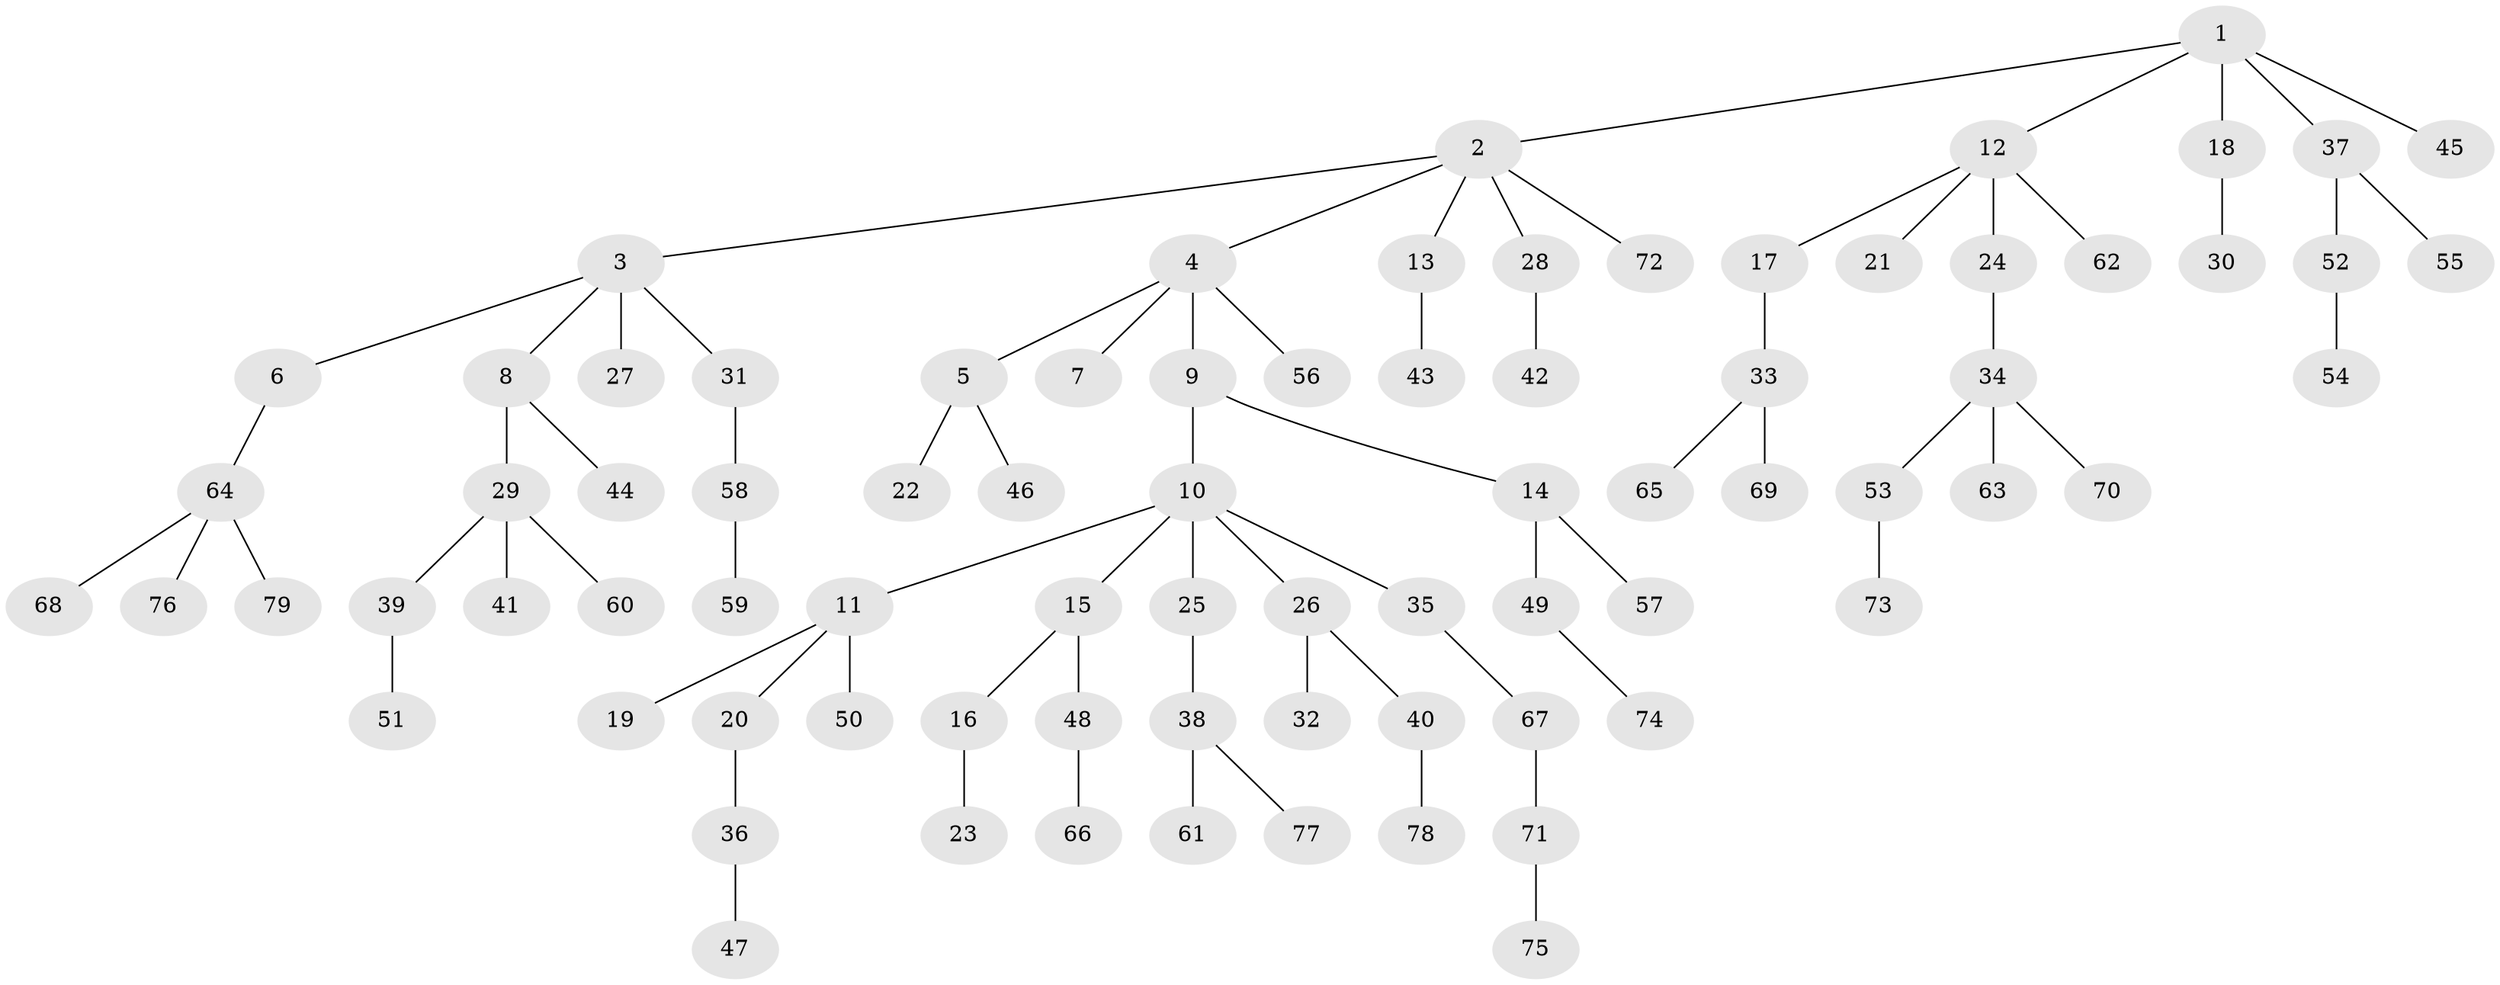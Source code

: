 // Generated by graph-tools (version 1.1) at 2025/15/03/09/25 04:15:33]
// undirected, 79 vertices, 78 edges
graph export_dot {
graph [start="1"]
  node [color=gray90,style=filled];
  1;
  2;
  3;
  4;
  5;
  6;
  7;
  8;
  9;
  10;
  11;
  12;
  13;
  14;
  15;
  16;
  17;
  18;
  19;
  20;
  21;
  22;
  23;
  24;
  25;
  26;
  27;
  28;
  29;
  30;
  31;
  32;
  33;
  34;
  35;
  36;
  37;
  38;
  39;
  40;
  41;
  42;
  43;
  44;
  45;
  46;
  47;
  48;
  49;
  50;
  51;
  52;
  53;
  54;
  55;
  56;
  57;
  58;
  59;
  60;
  61;
  62;
  63;
  64;
  65;
  66;
  67;
  68;
  69;
  70;
  71;
  72;
  73;
  74;
  75;
  76;
  77;
  78;
  79;
  1 -- 2;
  1 -- 12;
  1 -- 18;
  1 -- 37;
  1 -- 45;
  2 -- 3;
  2 -- 4;
  2 -- 13;
  2 -- 28;
  2 -- 72;
  3 -- 6;
  3 -- 8;
  3 -- 27;
  3 -- 31;
  4 -- 5;
  4 -- 7;
  4 -- 9;
  4 -- 56;
  5 -- 22;
  5 -- 46;
  6 -- 64;
  8 -- 29;
  8 -- 44;
  9 -- 10;
  9 -- 14;
  10 -- 11;
  10 -- 15;
  10 -- 25;
  10 -- 26;
  10 -- 35;
  11 -- 19;
  11 -- 20;
  11 -- 50;
  12 -- 17;
  12 -- 21;
  12 -- 24;
  12 -- 62;
  13 -- 43;
  14 -- 49;
  14 -- 57;
  15 -- 16;
  15 -- 48;
  16 -- 23;
  17 -- 33;
  18 -- 30;
  20 -- 36;
  24 -- 34;
  25 -- 38;
  26 -- 32;
  26 -- 40;
  28 -- 42;
  29 -- 39;
  29 -- 41;
  29 -- 60;
  31 -- 58;
  33 -- 65;
  33 -- 69;
  34 -- 53;
  34 -- 63;
  34 -- 70;
  35 -- 67;
  36 -- 47;
  37 -- 52;
  37 -- 55;
  38 -- 61;
  38 -- 77;
  39 -- 51;
  40 -- 78;
  48 -- 66;
  49 -- 74;
  52 -- 54;
  53 -- 73;
  58 -- 59;
  64 -- 68;
  64 -- 76;
  64 -- 79;
  67 -- 71;
  71 -- 75;
}
